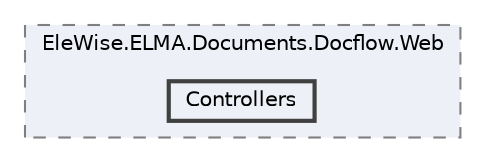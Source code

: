 digraph "Web/Modules/EleWise.ELMA.Documents.Docflow.Web/Controllers"
{
 // LATEX_PDF_SIZE
  bgcolor="transparent";
  edge [fontname=Helvetica,fontsize=10,labelfontname=Helvetica,labelfontsize=10];
  node [fontname=Helvetica,fontsize=10,shape=box,height=0.2,width=0.4];
  compound=true
  subgraph clusterdir_ba52edece981b4f21cbf7e0bbcb9a866 {
    graph [ bgcolor="#edf0f7", pencolor="grey50", label="EleWise.ELMA.Documents.Docflow.Web", fontname=Helvetica,fontsize=10 style="filled,dashed", URL="dir_ba52edece981b4f21cbf7e0bbcb9a866.html",tooltip=""]
  dir_86823ffbf9588eed3cfbfd4ef5d35d41 [label="Controllers", fillcolor="#edf0f7", color="grey25", style="filled,bold", URL="dir_86823ffbf9588eed3cfbfd4ef5d35d41.html",tooltip=""];
  }
}
